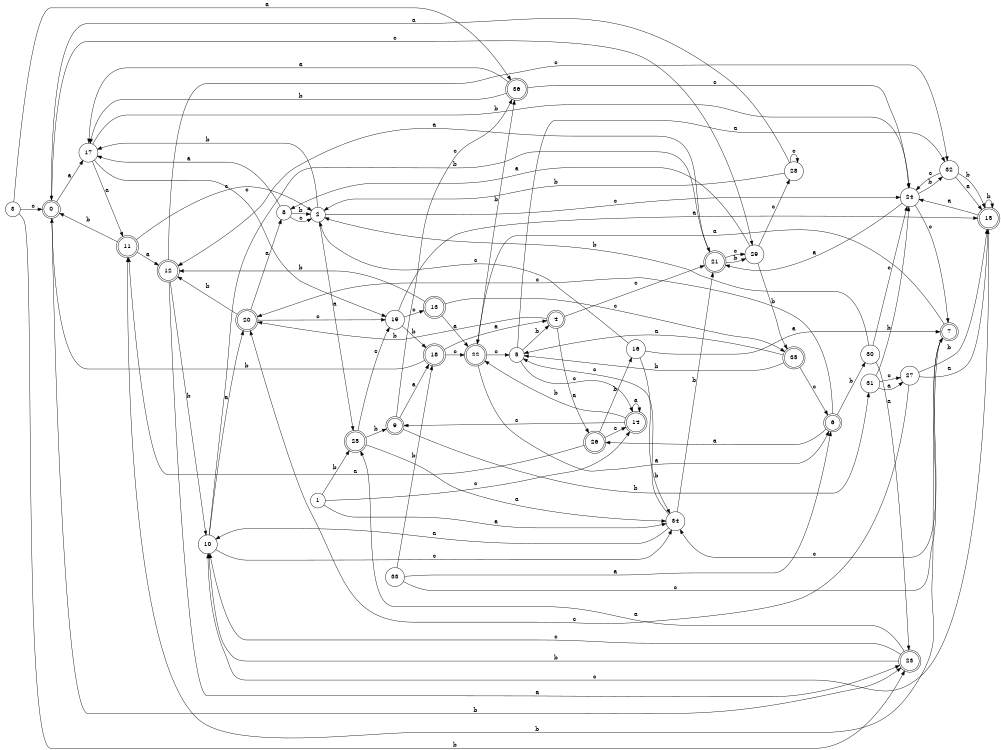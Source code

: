 digraph n30_10 {
__start0 [label="" shape="none"];

rankdir=LR;
size="8,5";

s0 [style="rounded,filled", color="black", fillcolor="white" shape="doublecircle", label="0"];
s1 [style="filled", color="black", fillcolor="white" shape="circle", label="1"];
s2 [style="filled", color="black", fillcolor="white" shape="circle", label="2"];
s3 [style="filled", color="black", fillcolor="white" shape="circle", label="3"];
s4 [style="rounded,filled", color="black", fillcolor="white" shape="doublecircle", label="4"];
s5 [style="filled", color="black", fillcolor="white" shape="circle", label="5"];
s6 [style="rounded,filled", color="black", fillcolor="white" shape="doublecircle", label="6"];
s7 [style="rounded,filled", color="black", fillcolor="white" shape="doublecircle", label="7"];
s8 [style="filled", color="black", fillcolor="white" shape="circle", label="8"];
s9 [style="rounded,filled", color="black", fillcolor="white" shape="doublecircle", label="9"];
s10 [style="filled", color="black", fillcolor="white" shape="circle", label="10"];
s11 [style="rounded,filled", color="black", fillcolor="white" shape="doublecircle", label="11"];
s12 [style="rounded,filled", color="black", fillcolor="white" shape="doublecircle", label="12"];
s13 [style="rounded,filled", color="black", fillcolor="white" shape="doublecircle", label="13"];
s14 [style="rounded,filled", color="black", fillcolor="white" shape="doublecircle", label="14"];
s15 [style="rounded,filled", color="black", fillcolor="white" shape="doublecircle", label="15"];
s16 [style="filled", color="black", fillcolor="white" shape="circle", label="16"];
s17 [style="filled", color="black", fillcolor="white" shape="circle", label="17"];
s18 [style="rounded,filled", color="black", fillcolor="white" shape="doublecircle", label="18"];
s19 [style="filled", color="black", fillcolor="white" shape="circle", label="19"];
s20 [style="rounded,filled", color="black", fillcolor="white" shape="doublecircle", label="20"];
s21 [style="rounded,filled", color="black", fillcolor="white" shape="doublecircle", label="21"];
s22 [style="rounded,filled", color="black", fillcolor="white" shape="doublecircle", label="22"];
s23 [style="rounded,filled", color="black", fillcolor="white" shape="doublecircle", label="23"];
s24 [style="filled", color="black", fillcolor="white" shape="circle", label="24"];
s25 [style="rounded,filled", color="black", fillcolor="white" shape="doublecircle", label="25"];
s26 [style="rounded,filled", color="black", fillcolor="white" shape="doublecircle", label="26"];
s27 [style="filled", color="black", fillcolor="white" shape="circle", label="27"];
s28 [style="filled", color="black", fillcolor="white" shape="circle", label="28"];
s29 [style="filled", color="black", fillcolor="white" shape="circle", label="29"];
s30 [style="filled", color="black", fillcolor="white" shape="circle", label="30"];
s31 [style="filled", color="black", fillcolor="white" shape="circle", label="31"];
s32 [style="filled", color="black", fillcolor="white" shape="circle", label="32"];
s33 [style="filled", color="black", fillcolor="white" shape="circle", label="33"];
s34 [style="filled", color="black", fillcolor="white" shape="circle", label="34"];
s35 [style="rounded,filled", color="black", fillcolor="white" shape="doublecircle", label="35"];
s36 [style="rounded,filled", color="black", fillcolor="white" shape="doublecircle", label="36"];
s0 -> s17 [label="a"];
s0 -> s23 [label="b"];
s0 -> s29 [label="c"];
s1 -> s34 [label="a"];
s1 -> s25 [label="b"];
s1 -> s14 [label="c"];
s2 -> s25 [label="a"];
s2 -> s17 [label="b"];
s2 -> s24 [label="c"];
s3 -> s36 [label="a"];
s3 -> s23 [label="b"];
s3 -> s0 [label="c"];
s4 -> s26 [label="a"];
s4 -> s20 [label="b"];
s4 -> s21 [label="c"];
s5 -> s32 [label="a"];
s5 -> s4 [label="b"];
s5 -> s14 [label="c"];
s6 -> s26 [label="a"];
s6 -> s30 [label="b"];
s6 -> s20 [label="c"];
s7 -> s22 [label="a"];
s7 -> s11 [label="b"];
s7 -> s34 [label="c"];
s8 -> s17 [label="a"];
s8 -> s2 [label="b"];
s8 -> s2 [label="c"];
s9 -> s18 [label="a"];
s9 -> s31 [label="b"];
s9 -> s36 [label="c"];
s10 -> s20 [label="a"];
s10 -> s21 [label="b"];
s10 -> s34 [label="c"];
s11 -> s12 [label="a"];
s11 -> s0 [label="b"];
s11 -> s2 [label="c"];
s12 -> s23 [label="a"];
s12 -> s10 [label="b"];
s12 -> s32 [label="c"];
s13 -> s22 [label="a"];
s13 -> s12 [label="b"];
s13 -> s35 [label="c"];
s14 -> s14 [label="a"];
s14 -> s22 [label="b"];
s14 -> s9 [label="c"];
s15 -> s24 [label="a"];
s15 -> s15 [label="b"];
s15 -> s10 [label="c"];
s16 -> s7 [label="a"];
s16 -> s34 [label="b"];
s16 -> s2 [label="c"];
s17 -> s11 [label="a"];
s17 -> s24 [label="b"];
s17 -> s19 [label="c"];
s18 -> s4 [label="a"];
s18 -> s0 [label="b"];
s18 -> s22 [label="c"];
s19 -> s15 [label="a"];
s19 -> s18 [label="b"];
s19 -> s13 [label="c"];
s20 -> s8 [label="a"];
s20 -> s12 [label="b"];
s20 -> s19 [label="c"];
s21 -> s12 [label="a"];
s21 -> s29 [label="b"];
s21 -> s29 [label="c"];
s22 -> s6 [label="a"];
s22 -> s36 [label="b"];
s22 -> s5 [label="c"];
s23 -> s25 [label="a"];
s23 -> s10 [label="b"];
s23 -> s10 [label="c"];
s24 -> s21 [label="a"];
s24 -> s32 [label="b"];
s24 -> s7 [label="c"];
s25 -> s34 [label="a"];
s25 -> s9 [label="b"];
s25 -> s19 [label="c"];
s26 -> s11 [label="a"];
s26 -> s16 [label="b"];
s26 -> s14 [label="c"];
s27 -> s15 [label="a"];
s27 -> s15 [label="b"];
s27 -> s20 [label="c"];
s28 -> s0 [label="a"];
s28 -> s2 [label="b"];
s28 -> s28 [label="c"];
s29 -> s8 [label="a"];
s29 -> s35 [label="b"];
s29 -> s28 [label="c"];
s30 -> s23 [label="a"];
s30 -> s2 [label="b"];
s30 -> s24 [label="c"];
s31 -> s27 [label="a"];
s31 -> s24 [label="b"];
s31 -> s27 [label="c"];
s32 -> s15 [label="a"];
s32 -> s15 [label="b"];
s32 -> s24 [label="c"];
s33 -> s6 [label="a"];
s33 -> s18 [label="b"];
s33 -> s7 [label="c"];
s34 -> s10 [label="a"];
s34 -> s21 [label="b"];
s34 -> s5 [label="c"];
s35 -> s5 [label="a"];
s35 -> s5 [label="b"];
s35 -> s6 [label="c"];
s36 -> s17 [label="a"];
s36 -> s17 [label="b"];
s36 -> s24 [label="c"];

}